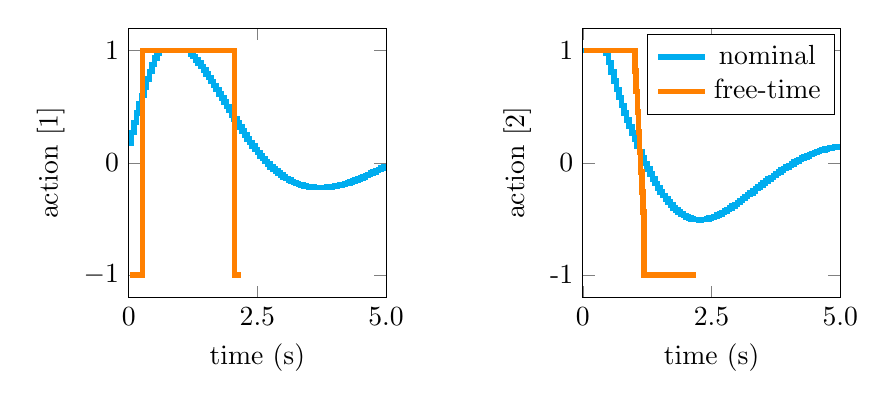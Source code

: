 \begin{tikzpicture}
	\begin{groupplot}[
	% tiny,
	% /tikz/mark size=1.5pt,
	group style={
		group name=my plots,
		group size=2 by 1,
		% horizontal sep=10mm,      % <-- default: 1cm
		horizontal sep=2.5cm,        % <-- default: 1cm
%		xticklabels at=edge bottom,
%		yticklabels at=edge left,
	},
	width=0.4\textwidth,
	height=5.0cm,
	]
	\nextgroupplot[xmin=0.0, xmax=5.0, xtick={0,2.5,5.0},xticklabels={0,2.5, 5.0}, xlabel={time (s)}, ylabel={action [1]}]
	\addplot+[
	mark = {none},
	const plot, color=cyan, line width=2pt
	] coordinates {
		(0.0, 0.176)
		(0.05, 0.27)
		(0.1, 0.359)
		(0.15, 0.444)
		(0.2, 0.525)
		(0.25, 0.602)
		(0.3, 0.675)
		(0.35, 0.746)
		(0.4, 0.813)
		(0.45, 0.877)
		(0.5, 0.933)
		(0.55, 0.978)
		(0.6, 1.0)
		(0.65, 1.0)
		(0.7, 1.0)
		(0.75, 1.0)
		(0.8, 1.0)
		(0.85, 1.0)
		(0.9, 1.0)
		(0.95, 1.0)
		(1.0, 1.0)
		(1.05, 1.0)
		(1.1, 1.0)
		(1.15, 1.0)
		(1.2, 0.971)
		(1.25, 0.946)
		(1.3, 0.919)
		(1.35, 0.89)
		(1.4, 0.86)
		(1.45, 0.828)
		(1.5, 0.794)
		(1.55, 0.76)
		(1.6, 0.725)
		(1.65, 0.689)
		(1.7, 0.652)
		(1.75, 0.615)
		(1.8, 0.578)
		(1.85, 0.54)
		(1.9, 0.502)
		(1.95, 0.465)
		(2.0, 0.427)
		(2.05, 0.39)
		(2.1, 0.354)
		(2.15, 0.318)
		(2.2, 0.282)
		(2.25, 0.248)
		(2.3, 0.214)
		(2.35, 0.182)
		(2.4, 0.15)
		(2.45, 0.12)
		(2.5, 0.091)
		(2.55, 0.063)
		(2.6, 0.037)
		(2.65, 0.012)
		(2.7, -0.012)
		(2.75, -0.035)
		(2.8, -0.056)
		(2.85, -0.075)
		(2.9, -0.093)
		(2.95, -0.11)
		(3.0, -0.126)
		(3.05, -0.14)
		(3.1, -0.153)
		(3.15, -0.165)
		(3.2, -0.175)
		(3.25, -0.185)
		(3.3, -0.193)
		(3.35, -0.2)
		(3.4, -0.206)
		(3.45, -0.211)
		(3.5, -0.215)
		(3.55, -0.218)
		(3.6, -0.22)
		(3.65, -0.221)
		(3.7, -0.222)
		(3.75, -0.221)
		(3.8, -0.22)
		(3.85, -0.218)
		(3.9, -0.215)
		(3.95, -0.212)
		(4.0, -0.208)
		(4.05, -0.203)
		(4.1, -0.198)
		(4.15, -0.192)
		(4.2, -0.185)
		(4.25, -0.178)
		(4.3, -0.17)
		(4.35, -0.162)
		(4.4, -0.154)
		(4.45, -0.145)
		(4.5, -0.135)
		(4.55, -0.125)
		(4.6, -0.115)
		(4.65, -0.104)
		(4.7, -0.093)
		(4.75, -0.082)
		(4.8, -0.07)
		(4.85, -0.058)
		(4.9, -0.046)
		(4.95, -0.033)
		(5.0, -0.033)
	};
	
	
	\addplot+[
	mark = {none},
	const plot, color=orange, line width=2pt
	] coordinates {
		(0.022, -1.0)
		(0.044, -1.0)
		(0.066, -1.0)
		(0.088, -1.0)
		(0.11, -1.0)
		(0.132, -1.0)
		(0.154, -1.0)
		(0.176, -1.0)
		(0.198, -1.0)
		(0.22, -1.0)
		(0.242, -1.0)
		(0.264, 1.0)
		(0.286, 1.0)
		(0.308, 1.0)
		(0.33, 1.0)
		(0.352, 1.0)
		(0.374, 1.0)
		(0.396, 1.0)
		(0.418, 1.0)
		(0.44, 1.0)
		(0.462, 1.0)
		(0.484, 1.0)
		(0.506, 1.0)
		(0.528, 1.0)
		(0.55, 1.0)
		(0.572, 1.0)
		(0.594, 1.0)
		(0.616, 1.0)
		(0.638, 1.0)
		(0.66, 1.0)
		(0.682, 1.0)
		(0.704, 1.0)
		(0.726, 1.0)
		(0.748, 1.0)
		(0.77, 1.0)
		(0.792, 1.0)
		(0.814, 1.0)
		(0.836, 1.0)
		(0.858, 1.0)
		(0.88, 1.0)
		(0.902, 1.0)
		(0.924, 1.0)
		(0.946, 1.0)
		(0.968, 1.0)
		(0.99, 1.0)
		(1.012, 1.0)
		(1.034, 1.0)
		(1.056, 1.0)
		(1.078, 1.0)
		(1.1, 1.0)
		(1.122, 1.0)
		(1.144, 1.0)
		(1.166, 1.0)
		(1.188, 1.0)
		(1.21, 1.0)
		(1.232, 1.0)
		(1.254, 1.0)
		(1.275, 1.0)
		(1.297, 1.0)
		(1.319, 1.0)
		(1.341, 1.0)
		(1.363, 1.0)
		(1.385, 1.0)
		(1.407, 1.0)
		(1.429, 1.0)
		(1.451, 1.0)
		(1.472, 1.0)
		(1.494, 1.0)
		(1.516, 1.0)
		(1.538, 1.0)
		(1.56, 1.0)
		(1.582, 1.0)
		(1.603, 1.0)
		(1.625, 1.0)
		(1.647, 1.0)
		(1.669, 1.0)
		(1.69, 1.0)
		(1.712, 1.0)
		(1.734, 1.0)
		(1.756, 1.0)
		(1.777, 1.0)
		(1.799, 1.0)
		(1.821, 1.0)
		(1.843, 1.0)
		(1.864, 1.0)
		(1.886, 1.0)
		(1.908, 1.0)
		(1.929, 1.0)
		(1.951, 1.0)
		(1.973, 1.0)
		(1.994, 1.0)
		(2.016, 1.0)
		(2.037, 1.0)
		(2.059, -1.0)
		(2.081, -1.0)
		(2.102, -1.0)
		(2.124, -1.0)
		(2.145, -1.0)
		(2.167, -1.0)
		(2.189, -1.0)
		(2.189, -1.0)
	};

	\nextgroupplot[xmin=0, xmax=5, xtick={0,2.5,5.0},xticklabels={0,2.5, 5.0}, ytick={-1, 0, 1}, yticklabels={-1, 0, 1}, xlabel={time (s)}, ylabel={action [2]}]
	
	\addplot+[
	mark = {none},
	const plot, color=cyan, line width=2pt
	] coordinates {
		(0.0, 1.0)
		(0.05, 1.0)
		(0.1, 1.0)
		(0.15, 1.0)
		(0.2, 1.0)
		(0.25, 1.0)
		(0.3, 1.0)
		(0.35, 1.0)
		(0.4, 1.0)
		(0.45, 0.978)
		(0.5, 0.895)
		(0.55, 0.812)
		(0.6, 0.731)
		(0.65, 0.654)
		(0.7, 0.581)
		(0.75, 0.512)
		(0.8, 0.446)
		(0.85, 0.383)
		(0.9, 0.322)
		(0.95, 0.264)
		(1.0, 0.207)
		(1.05, 0.152)
		(1.1, 0.099)
		(1.15, 0.046)
		(1.2, -0.006)
		(1.25, -0.054)
		(1.3, -0.1)
		(1.35, -0.144)
		(1.4, -0.184)
		(1.45, -0.223)
		(1.5, -0.259)
		(1.55, -0.292)
		(1.6, -0.323)
		(1.65, -0.351)
		(1.7, -0.377)
		(1.75, -0.401)
		(1.8, -0.422)
		(1.85, -0.44)
		(1.9, -0.457)
		(1.95, -0.471)
		(2.0, -0.482)
		(2.05, -0.492)
		(2.1, -0.499)
		(2.15, -0.504)
		(2.2, -0.507)
		(2.25, -0.508)
		(2.3, -0.507)
		(2.35, -0.504)
		(2.4, -0.5)
		(2.45, -0.494)
		(2.5, -0.486)
		(2.55, -0.477)
		(2.6, -0.467)
		(2.65, -0.456)
		(2.7, -0.444)
		(2.75, -0.43)
		(2.8, -0.416)
		(2.85, -0.401)
		(2.9, -0.386)
		(2.95, -0.37)
		(3.0, -0.353)
		(3.05, -0.336)
		(3.1, -0.319)
		(3.15, -0.302)
		(3.2, -0.284)
		(3.25, -0.267)
		(3.3, -0.249)
		(3.35, -0.231)
		(3.4, -0.214)
		(3.45, -0.197)
		(3.5, -0.179)
		(3.55, -0.162)
		(3.6, -0.145)
		(3.65, -0.129)
		(3.7, -0.113)
		(3.75, -0.097)
		(3.8, -0.081)
		(3.85, -0.066)
		(3.9, -0.051)
		(3.95, -0.036)
		(4.0, -0.022)
		(4.05, -0.009)
		(4.1, 0.005)
		(4.15, 0.017)
		(4.2, 0.029)
		(4.25, 0.041)
		(4.3, 0.052)
		(4.35, 0.063)
		(4.4, 0.073)
		(4.45, 0.083)
		(4.5, 0.092)
		(4.55, 0.1)
		(4.6, 0.108)
		(4.65, 0.115)
		(4.7, 0.122)
		(4.75, 0.128)
		(4.8, 0.134)
		(4.85, 0.138)
		(4.9, 0.142)
		(4.95, 0.146)
		(5.0, 0.146)
	};
	\addlegendentry{{}{nominal}}
	
	\addplot+[
	mark = {none},
	const plot, color=orange, line width=2pt
	] coordinates {
		(0.022, 1.0)
		(0.044, 1.0)
		(0.066, 1.0)
		(0.088, 1.0)
		(0.11, 1.0)
		(0.132, 1.0)
		(0.154, 1.0)
		(0.176, 1.0)
		(0.198, 1.0)
		(0.22, 1.0)
		(0.242, 1.0)
		(0.264, 1.0)
		(0.286, 1.0)
		(0.308, 1.0)
		(0.33, 1.0)
		(0.352, 1.0)
		(0.374, 1.0)
		(0.396, 1.0)
		(0.418, 1.0)
		(0.44, 1.0)
		(0.462, 1.0)
		(0.484, 1.0)
		(0.506, 1.0)
		(0.528, 1.0)
		(0.55, 1.0)
		(0.572, 1.0)
		(0.594, 1.0)
		(0.616, 1.0)
		(0.638, 1.0)
		(0.66, 1.0)
		(0.682, 1.0)
		(0.704, 1.0)
		(0.726, 1.0)
		(0.748, 1.0)
		(0.77, 1.0)
		(0.792, 1.0)
		(0.814, 1.0)
		(0.836, 1.0)
		(0.858, 1.0)
		(0.88, 1.0)
		(0.902, 1.0)
		(0.924, 1.0)
		(0.946, 1.0)
		(0.968, 1.0)
		(0.99, 1.0)
		(1.012, 0.817)
		(1.034, 0.635)
		(1.056, 0.454)
		(1.078, 0.275)
		(1.1, 0.096)
		(1.122, -0.082)
		(1.144, -0.26)
		(1.166, -0.438)
		(1.188, -1.0)
		(1.21, -1.0)
		(1.232, -1.0)
		(1.254, -1.0)
		(1.275, -1.0)
		(1.297, -1.0)
		(1.319, -1.0)
		(1.341, -1.0)
		(1.363, -1.0)
		(1.385, -1.0)
		(1.407, -1.0)
		(1.429, -1.0)
		(1.451, -1.0)
		(1.472, -1.0)
		(1.494, -1.0)
		(1.516, -1.0)
		(1.538, -1.0)
		(1.56, -1.0)
		(1.582, -1.0)
		(1.603, -1.0)
		(1.625, -1.0)
		(1.647, -1.0)
		(1.669, -1.0)
		(1.69, -1.0)
		(1.712, -1.0)
		(1.734, -1.0)
		(1.756, -1.0)
		(1.777, -1.0)
		(1.799, -1.0)
		(1.821, -1.0)
		(1.843, -1.0)
		(1.864, -1.0)
		(1.886, -1.0)
		(1.908, -1.0)
		(1.929, -1.0)
		(1.951, -1.0)
		(1.973, -1.0)
		(1.994, -1.0)
		(2.016, -1.0)
		(2.037, -1.0)
		(2.059, -1.0)
		(2.081, -1.0)
		(2.102, -1.0)
		(2.124, -1.0)
		(2.145, -1.0)
		(2.167, -1.0)
		(2.189, -1.0)
		(2.189, -1.0)
	};
	\addlegendentry{{}{free-time}}

	\end{groupplot}
\end{tikzpicture}
